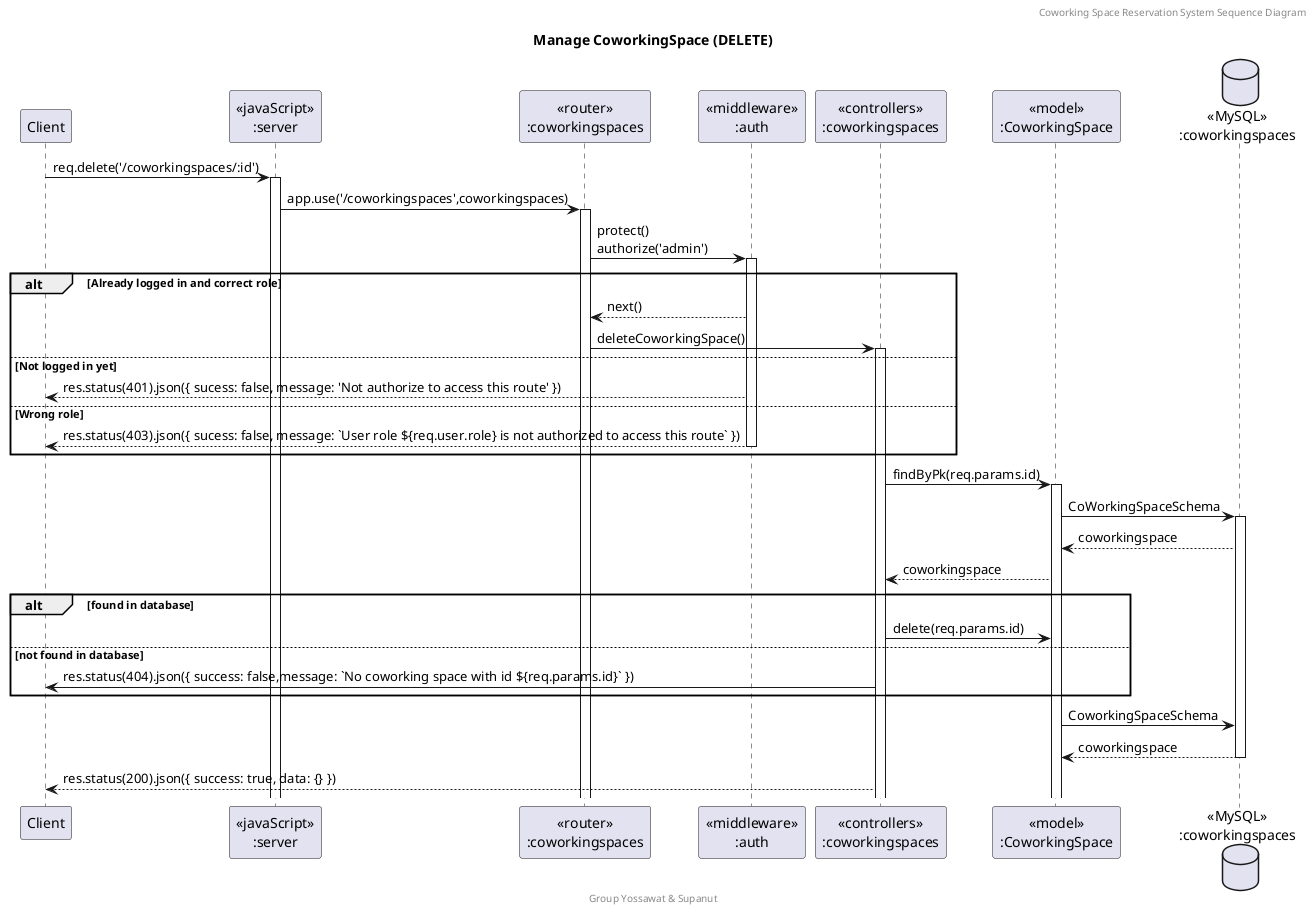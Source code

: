 @startuml Manage CoworkingSpace (DELETE)

header Coworking Space Reservation System Sequence Diagram
footer Group Yossawat & Supanut
title "Manage CoworkingSpace (DELETE)"

participant "Client" as client
participant "<<javaScript>>\n:server" as server
participant "<<router>>\n:coworkingspaces" as routerCoworkingSpaces
participant "<<middleware>>\n:auth" as middleware
participant "<<controllers>>\n:coworkingspaces" as controllersCoworkingSpaces
participant "<<model>>\n:CoworkingSpace" as modelCoworkingSpace
database "<<MySQL>>\n:coworkingspaces" as CoworkingSpacesDatabase

client->server ++:req.delete('/coworkingspaces/:id')
server->routerCoworkingSpaces ++:app.use('/coworkingspaces',coworkingspaces)
routerCoworkingSpaces -> middleware ++:protect()\nauthorize('admin')
alt Already logged in and correct role
    middleware --> routerCoworkingSpaces : next()
    routerCoworkingSpaces -> controllersCoworkingSpaces ++: deleteCoworkingSpace()
else Not logged in yet
    middleware --> client : res.status(401).json({ sucess: false, message: 'Not authorize to access this route' })
else Wrong role
    middleware --> client --: res.status(403).json({ sucess: false, message: `User role ${req.user.role} is not authorized to access this route` })
end
controllersCoworkingSpaces -> modelCoworkingSpace ++: findByPk(req.params.id)
modelCoworkingSpace -> CoworkingSpacesDatabase ++: CoWorkingSpaceSchema
CoworkingSpacesDatabase --> modelCoworkingSpace : coworkingspace
controllersCoworkingSpaces <-- modelCoworkingSpace : coworkingspace
alt found in database
    controllersCoworkingSpaces -> modelCoworkingSpace : delete(req.params.id)
else not found in database
    controllersCoworkingSpaces -> client : res.status(404).json({ success: false,message: `No coworking space with id ${req.params.id}` })
end
modelCoworkingSpace -> CoworkingSpacesDatabase : CoworkingSpaceSchema
CoworkingSpacesDatabase --> modelCoworkingSpace --: coworkingspace
controllersCoworkingSpaces-->client : res.status(200).json({ success: true, data: {} })

@enduml
